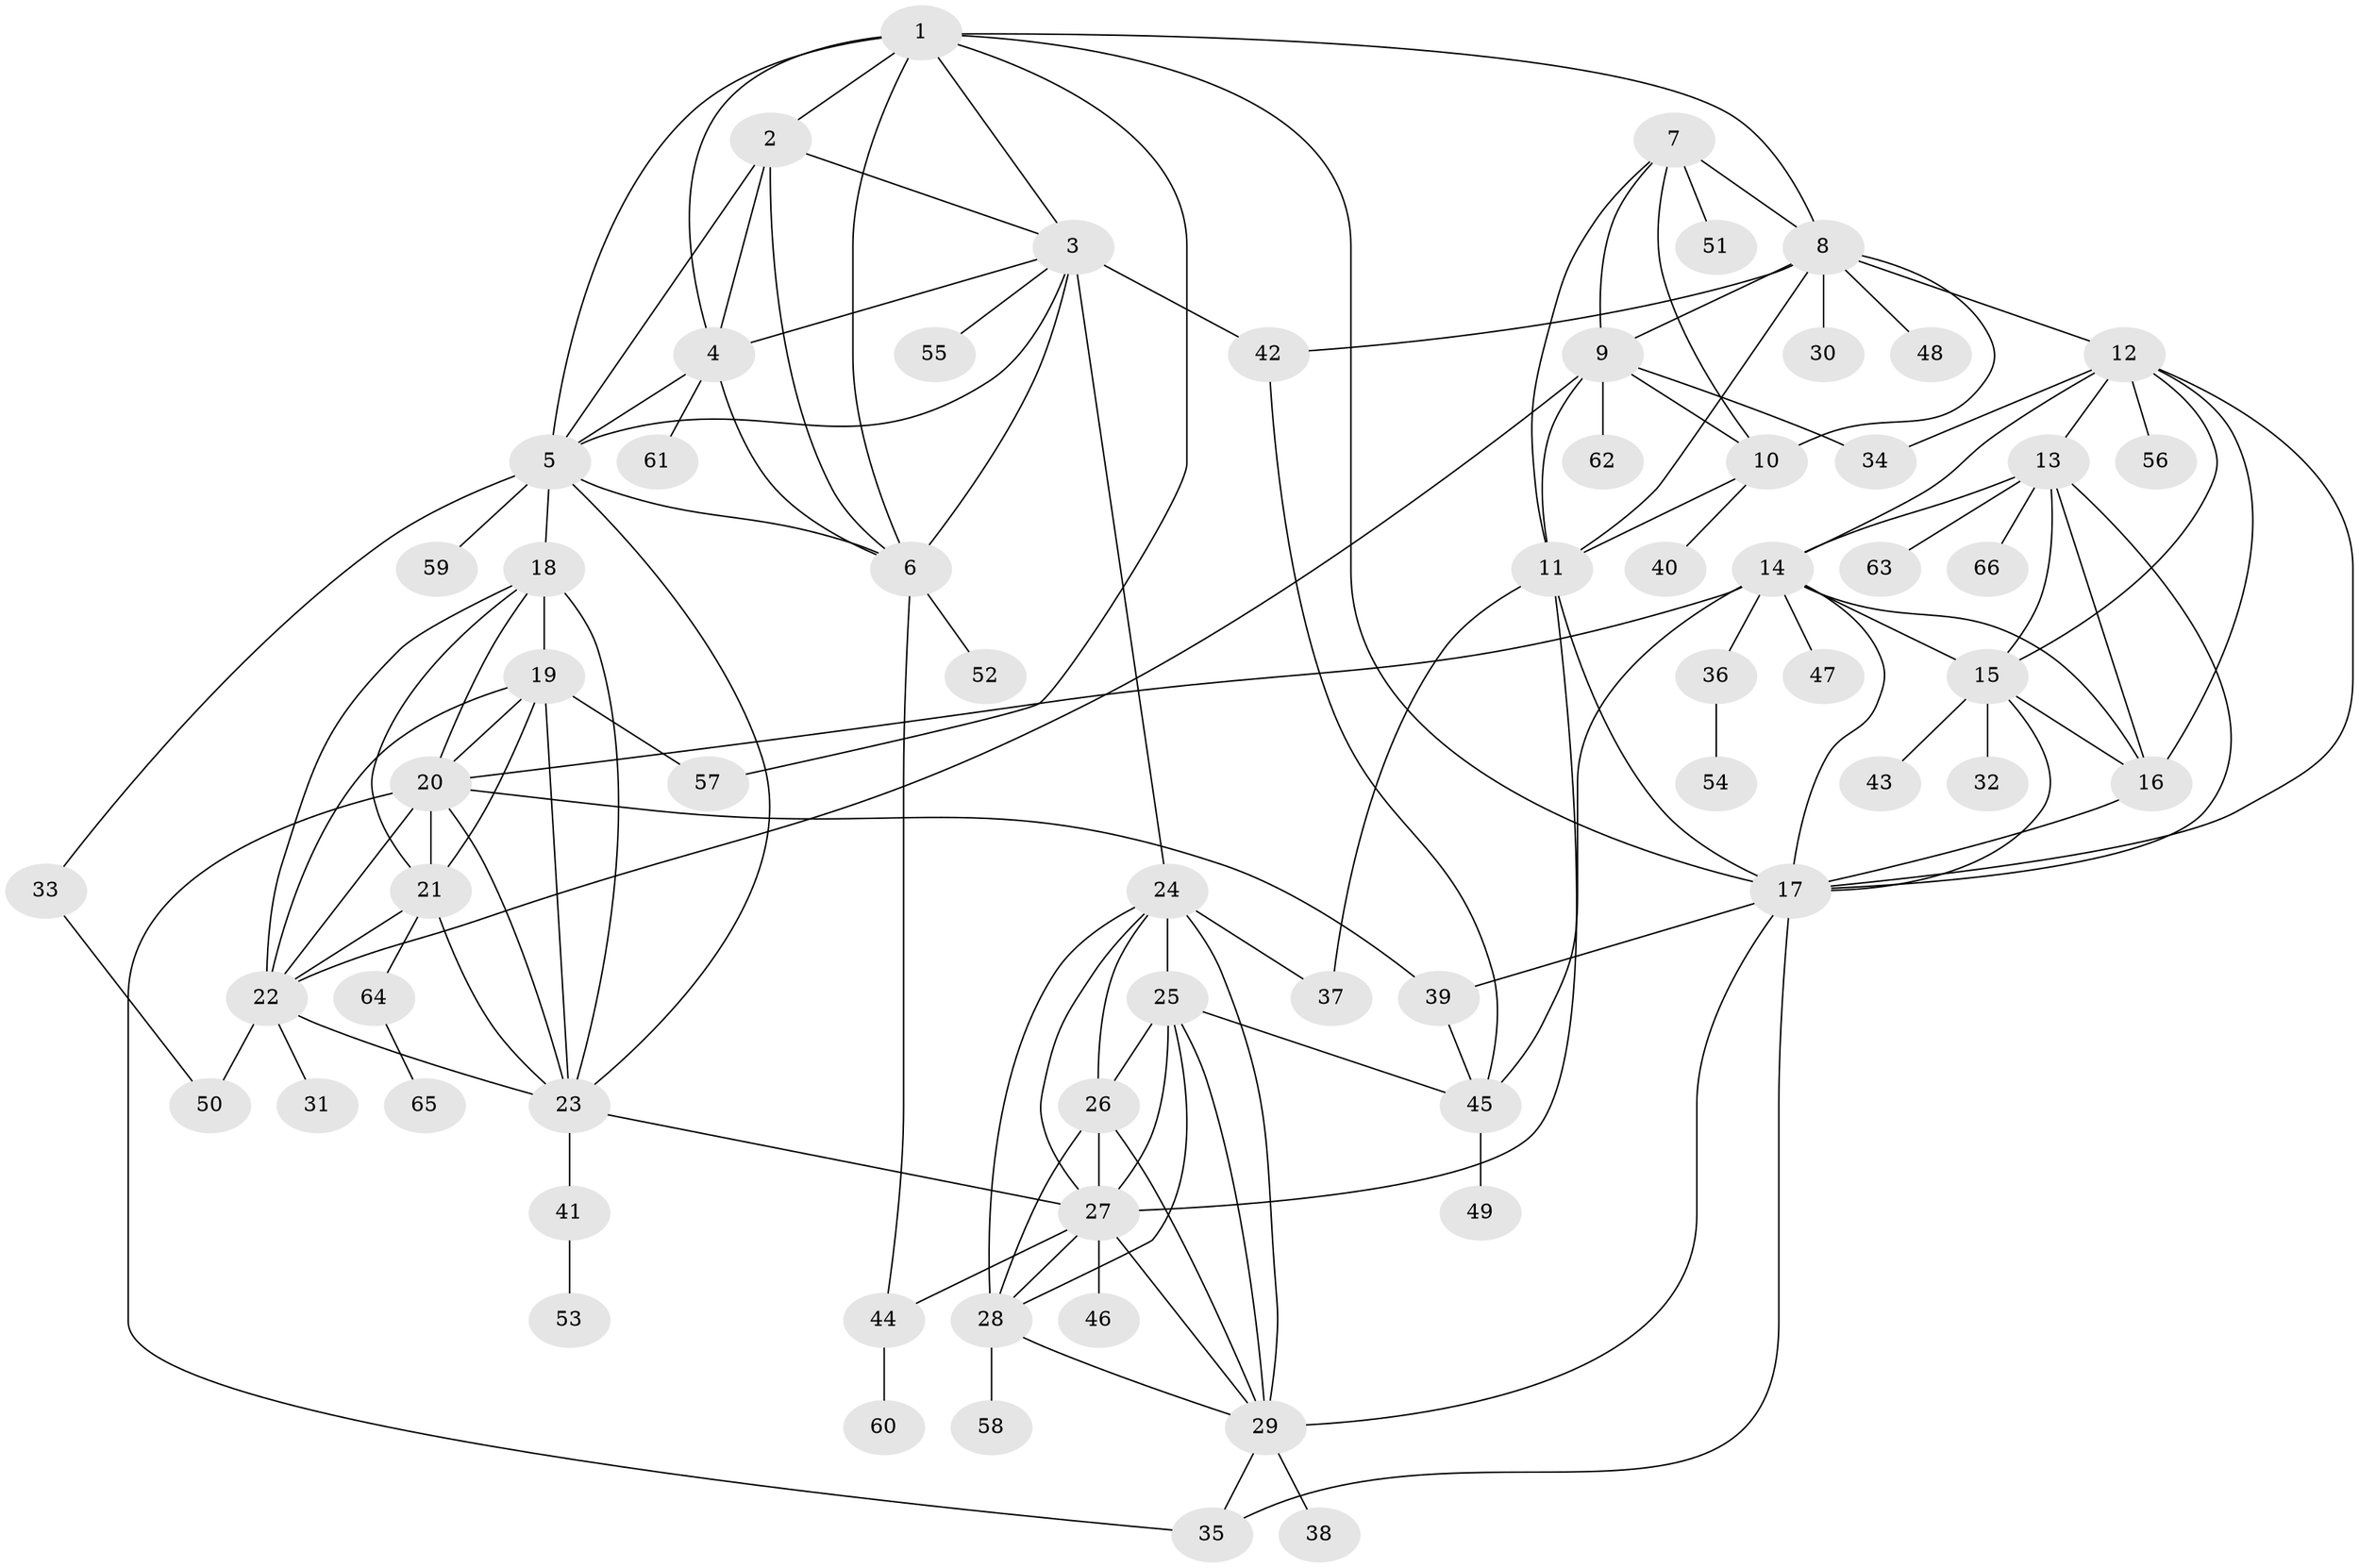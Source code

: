 // original degree distribution, {9: 0.07086614173228346, 6: 0.031496062992125984, 12: 0.007874015748031496, 7: 0.047244094488188976, 10: 0.023622047244094488, 8: 0.031496062992125984, 5: 0.007874015748031496, 15: 0.007874015748031496, 11: 0.007874015748031496, 1: 0.5196850393700787, 2: 0.1732283464566929, 3: 0.047244094488188976, 4: 0.023622047244094488}
// Generated by graph-tools (version 1.1) at 2025/52/03/04/25 22:52:25]
// undirected, 66 vertices, 131 edges
graph export_dot {
  node [color=gray90,style=filled];
  1;
  2;
  3;
  4;
  5;
  6;
  7;
  8;
  9;
  10;
  11;
  12;
  13;
  14;
  15;
  16;
  17;
  18;
  19;
  20;
  21;
  22;
  23;
  24;
  25;
  26;
  27;
  28;
  29;
  30;
  31;
  32;
  33;
  34;
  35;
  36;
  37;
  38;
  39;
  40;
  41;
  42;
  43;
  44;
  45;
  46;
  47;
  48;
  49;
  50;
  51;
  52;
  53;
  54;
  55;
  56;
  57;
  58;
  59;
  60;
  61;
  62;
  63;
  64;
  65;
  66;
  1 -- 2 [weight=1.0];
  1 -- 3 [weight=1.0];
  1 -- 4 [weight=1.0];
  1 -- 5 [weight=1.0];
  1 -- 6 [weight=1.0];
  1 -- 8 [weight=1.0];
  1 -- 17 [weight=1.0];
  1 -- 57 [weight=1.0];
  2 -- 3 [weight=1.0];
  2 -- 4 [weight=1.0];
  2 -- 5 [weight=1.0];
  2 -- 6 [weight=1.0];
  3 -- 4 [weight=1.0];
  3 -- 5 [weight=1.0];
  3 -- 6 [weight=1.0];
  3 -- 24 [weight=1.0];
  3 -- 42 [weight=4.0];
  3 -- 55 [weight=1.0];
  4 -- 5 [weight=1.0];
  4 -- 6 [weight=1.0];
  4 -- 61 [weight=1.0];
  5 -- 6 [weight=1.0];
  5 -- 18 [weight=1.0];
  5 -- 23 [weight=1.0];
  5 -- 33 [weight=1.0];
  5 -- 59 [weight=1.0];
  6 -- 44 [weight=1.0];
  6 -- 52 [weight=1.0];
  7 -- 8 [weight=2.0];
  7 -- 9 [weight=1.0];
  7 -- 10 [weight=1.0];
  7 -- 11 [weight=1.0];
  7 -- 51 [weight=1.0];
  8 -- 9 [weight=2.0];
  8 -- 10 [weight=2.0];
  8 -- 11 [weight=2.0];
  8 -- 12 [weight=1.0];
  8 -- 30 [weight=6.0];
  8 -- 42 [weight=1.0];
  8 -- 48 [weight=1.0];
  9 -- 10 [weight=1.0];
  9 -- 11 [weight=1.0];
  9 -- 22 [weight=1.0];
  9 -- 34 [weight=1.0];
  9 -- 62 [weight=1.0];
  10 -- 11 [weight=1.0];
  10 -- 40 [weight=2.0];
  11 -- 17 [weight=1.0];
  11 -- 27 [weight=1.0];
  11 -- 37 [weight=1.0];
  12 -- 13 [weight=1.0];
  12 -- 14 [weight=1.0];
  12 -- 15 [weight=1.0];
  12 -- 16 [weight=1.0];
  12 -- 17 [weight=1.0];
  12 -- 34 [weight=1.0];
  12 -- 56 [weight=1.0];
  13 -- 14 [weight=1.0];
  13 -- 15 [weight=1.0];
  13 -- 16 [weight=1.0];
  13 -- 17 [weight=1.0];
  13 -- 63 [weight=1.0];
  13 -- 66 [weight=1.0];
  14 -- 15 [weight=1.0];
  14 -- 16 [weight=1.0];
  14 -- 17 [weight=1.0];
  14 -- 20 [weight=1.0];
  14 -- 36 [weight=1.0];
  14 -- 45 [weight=1.0];
  14 -- 47 [weight=1.0];
  15 -- 16 [weight=1.0];
  15 -- 17 [weight=1.0];
  15 -- 32 [weight=2.0];
  15 -- 43 [weight=1.0];
  16 -- 17 [weight=1.0];
  17 -- 29 [weight=1.0];
  17 -- 35 [weight=1.0];
  17 -- 39 [weight=1.0];
  18 -- 19 [weight=1.0];
  18 -- 20 [weight=1.0];
  18 -- 21 [weight=1.0];
  18 -- 22 [weight=1.0];
  18 -- 23 [weight=1.0];
  19 -- 20 [weight=1.0];
  19 -- 21 [weight=1.0];
  19 -- 22 [weight=1.0];
  19 -- 23 [weight=3.0];
  19 -- 57 [weight=1.0];
  20 -- 21 [weight=1.0];
  20 -- 22 [weight=1.0];
  20 -- 23 [weight=1.0];
  20 -- 35 [weight=1.0];
  20 -- 39 [weight=1.0];
  21 -- 22 [weight=1.0];
  21 -- 23 [weight=1.0];
  21 -- 64 [weight=1.0];
  22 -- 23 [weight=1.0];
  22 -- 31 [weight=1.0];
  22 -- 50 [weight=1.0];
  23 -- 27 [weight=1.0];
  23 -- 41 [weight=1.0];
  24 -- 25 [weight=1.0];
  24 -- 26 [weight=1.0];
  24 -- 27 [weight=1.0];
  24 -- 28 [weight=1.0];
  24 -- 29 [weight=1.0];
  24 -- 37 [weight=1.0];
  25 -- 26 [weight=1.0];
  25 -- 27 [weight=2.0];
  25 -- 28 [weight=1.0];
  25 -- 29 [weight=1.0];
  25 -- 45 [weight=1.0];
  26 -- 27 [weight=1.0];
  26 -- 28 [weight=1.0];
  26 -- 29 [weight=1.0];
  27 -- 28 [weight=1.0];
  27 -- 29 [weight=1.0];
  27 -- 44 [weight=1.0];
  27 -- 46 [weight=1.0];
  28 -- 29 [weight=1.0];
  28 -- 58 [weight=1.0];
  29 -- 35 [weight=1.0];
  29 -- 38 [weight=1.0];
  33 -- 50 [weight=1.0];
  36 -- 54 [weight=1.0];
  39 -- 45 [weight=1.0];
  41 -- 53 [weight=1.0];
  42 -- 45 [weight=1.0];
  44 -- 60 [weight=1.0];
  45 -- 49 [weight=2.0];
  64 -- 65 [weight=1.0];
}
